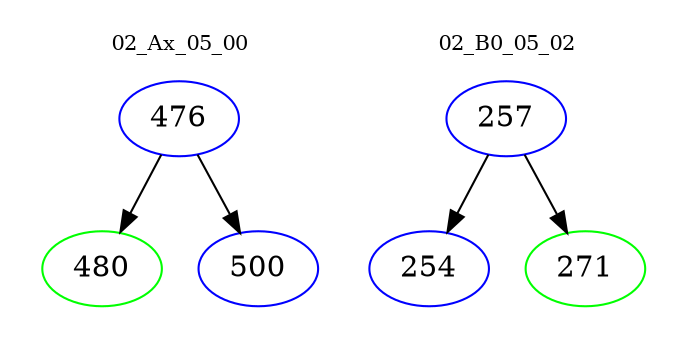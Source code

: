 digraph{
subgraph cluster_0 {
color = white
label = "02_Ax_05_00";
fontsize=10;
T0_476 [label="476", color="blue"]
T0_476 -> T0_480 [color="black"]
T0_480 [label="480", color="green"]
T0_476 -> T0_500 [color="black"]
T0_500 [label="500", color="blue"]
}
subgraph cluster_1 {
color = white
label = "02_B0_05_02";
fontsize=10;
T1_257 [label="257", color="blue"]
T1_257 -> T1_254 [color="black"]
T1_254 [label="254", color="blue"]
T1_257 -> T1_271 [color="black"]
T1_271 [label="271", color="green"]
}
}
